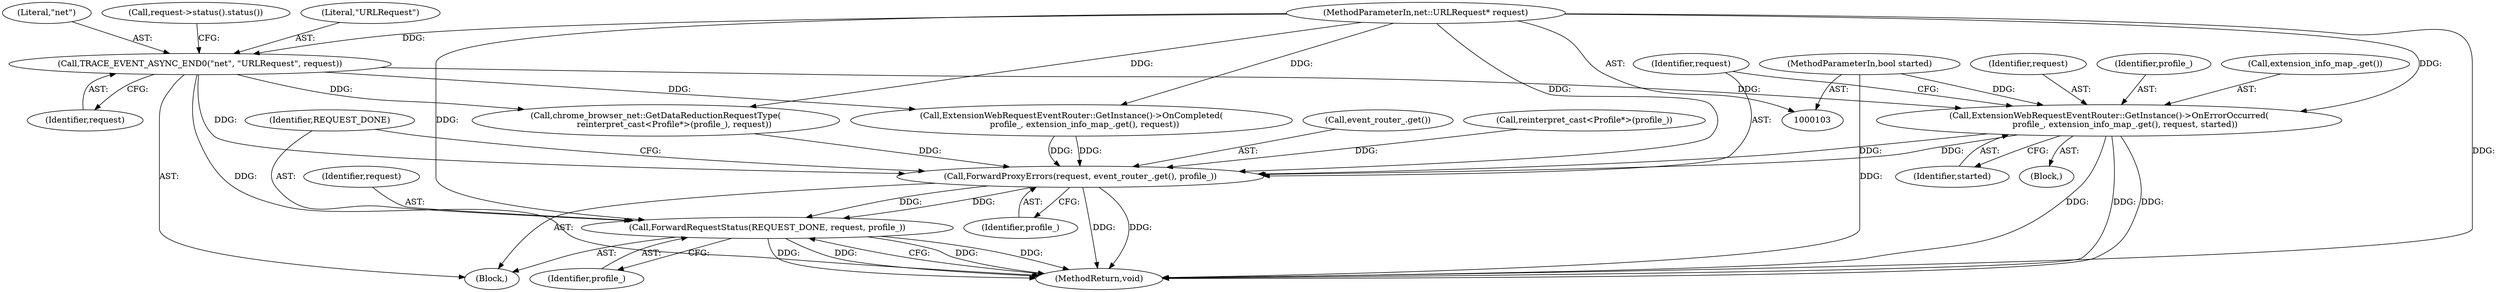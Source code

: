 digraph "0_Chrome_828eab2216a765dea92575c290421c115b8ad028_11@pointer" {
"1000216" [label="(Call,ExtensionWebRequestEventRouter::GetInstance()->OnErrorOccurred(\n            profile_, extension_info_map_.get(), request, started))"];
"1000107" [label="(Call,TRACE_EVENT_ASYNC_END0(\"net\", \"URLRequest\", request))"];
"1000104" [label="(MethodParameterIn,net::URLRequest* request)"];
"1000105" [label="(MethodParameterIn,bool started)"];
"1000224" [label="(Call,ForwardProxyErrors(request, event_router_.get(), profile_))"];
"1000228" [label="(Call,ForwardRequestStatus(REQUEST_DONE, request, profile_))"];
"1000226" [label="(Call,event_router_.get())"];
"1000228" [label="(Call,ForwardRequestStatus(REQUEST_DONE, request, profile_))"];
"1000105" [label="(MethodParameterIn,bool started)"];
"1000110" [label="(Identifier,request)"];
"1000108" [label="(Literal,\"net\")"];
"1000227" [label="(Identifier,profile_)"];
"1000113" [label="(Call,request->status().status())"];
"1000216" [label="(Call,ExtensionWebRequestEventRouter::GetInstance()->OnErrorOccurred(\n            profile_, extension_info_map_.get(), request, started))"];
"1000219" [label="(Identifier,request)"];
"1000232" [label="(MethodReturn,void)"];
"1000106" [label="(Block,)"];
"1000229" [label="(Identifier,REQUEST_DONE)"];
"1000107" [label="(Call,TRACE_EVENT_ASYNC_END0(\"net\", \"URLRequest\", request))"];
"1000202" [label="(Call,ExtensionWebRequestEventRouter::GetInstance()->OnCompleted(\n          profile_, extension_info_map_.get(), request))"];
"1000230" [label="(Identifier,request)"];
"1000149" [label="(Call,reinterpret_cast<Profile*>(profile_))"];
"1000220" [label="(Identifier,started)"];
"1000104" [label="(MethodParameterIn,net::URLRequest* request)"];
"1000225" [label="(Identifier,request)"];
"1000231" [label="(Identifier,profile_)"];
"1000217" [label="(Identifier,profile_)"];
"1000148" [label="(Call,chrome_browser_net::GetDataReductionRequestType(\n              reinterpret_cast<Profile*>(profile_), request))"];
"1000224" [label="(Call,ForwardProxyErrors(request, event_router_.get(), profile_))"];
"1000218" [label="(Call,extension_info_map_.get())"];
"1000109" [label="(Literal,\"URLRequest\")"];
"1000215" [label="(Block,)"];
"1000216" -> "1000215"  [label="AST: "];
"1000216" -> "1000220"  [label="CFG: "];
"1000217" -> "1000216"  [label="AST: "];
"1000218" -> "1000216"  [label="AST: "];
"1000219" -> "1000216"  [label="AST: "];
"1000220" -> "1000216"  [label="AST: "];
"1000225" -> "1000216"  [label="CFG: "];
"1000216" -> "1000232"  [label="DDG: "];
"1000216" -> "1000232"  [label="DDG: "];
"1000216" -> "1000232"  [label="DDG: "];
"1000107" -> "1000216"  [label="DDG: "];
"1000104" -> "1000216"  [label="DDG: "];
"1000105" -> "1000216"  [label="DDG: "];
"1000216" -> "1000224"  [label="DDG: "];
"1000216" -> "1000224"  [label="DDG: "];
"1000107" -> "1000106"  [label="AST: "];
"1000107" -> "1000110"  [label="CFG: "];
"1000108" -> "1000107"  [label="AST: "];
"1000109" -> "1000107"  [label="AST: "];
"1000110" -> "1000107"  [label="AST: "];
"1000113" -> "1000107"  [label="CFG: "];
"1000107" -> "1000232"  [label="DDG: "];
"1000104" -> "1000107"  [label="DDG: "];
"1000107" -> "1000148"  [label="DDG: "];
"1000107" -> "1000202"  [label="DDG: "];
"1000107" -> "1000224"  [label="DDG: "];
"1000104" -> "1000103"  [label="AST: "];
"1000104" -> "1000232"  [label="DDG: "];
"1000104" -> "1000148"  [label="DDG: "];
"1000104" -> "1000202"  [label="DDG: "];
"1000104" -> "1000224"  [label="DDG: "];
"1000104" -> "1000228"  [label="DDG: "];
"1000105" -> "1000103"  [label="AST: "];
"1000105" -> "1000232"  [label="DDG: "];
"1000224" -> "1000106"  [label="AST: "];
"1000224" -> "1000227"  [label="CFG: "];
"1000225" -> "1000224"  [label="AST: "];
"1000226" -> "1000224"  [label="AST: "];
"1000227" -> "1000224"  [label="AST: "];
"1000229" -> "1000224"  [label="CFG: "];
"1000224" -> "1000232"  [label="DDG: "];
"1000224" -> "1000232"  [label="DDG: "];
"1000148" -> "1000224"  [label="DDG: "];
"1000202" -> "1000224"  [label="DDG: "];
"1000202" -> "1000224"  [label="DDG: "];
"1000149" -> "1000224"  [label="DDG: "];
"1000224" -> "1000228"  [label="DDG: "];
"1000224" -> "1000228"  [label="DDG: "];
"1000228" -> "1000106"  [label="AST: "];
"1000228" -> "1000231"  [label="CFG: "];
"1000229" -> "1000228"  [label="AST: "];
"1000230" -> "1000228"  [label="AST: "];
"1000231" -> "1000228"  [label="AST: "];
"1000232" -> "1000228"  [label="CFG: "];
"1000228" -> "1000232"  [label="DDG: "];
"1000228" -> "1000232"  [label="DDG: "];
"1000228" -> "1000232"  [label="DDG: "];
"1000228" -> "1000232"  [label="DDG: "];
}
